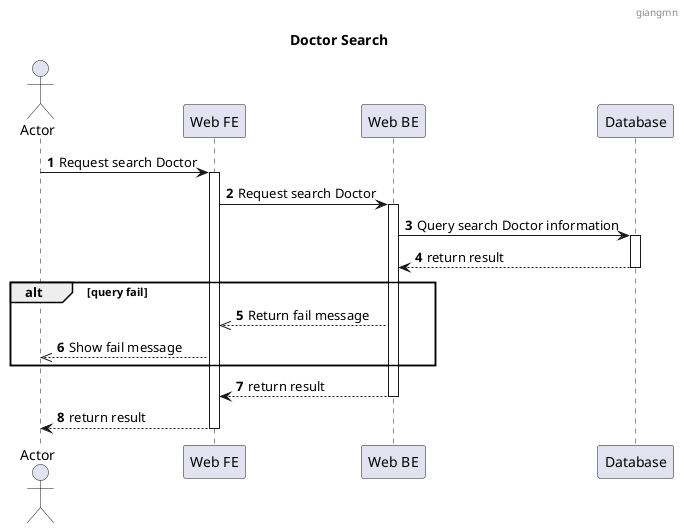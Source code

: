 @startuml
header : giangmn
title: Doctor Search
autonumber

actor "Actor" as a
participant "Web FE" as fe
participant "Web BE" as be
participant "Database" as db

a->fe: Request search Doctor
fe++
fe -> be: Request search Doctor
be++
be -> db: Query search Doctor information
db++
db --> be: return result
db--
alt query fail
be -->> fe: Return fail message
fe -->> a: Show fail message
end
be--> fe: return result
be--
fe--> a: return result
fe--
@enduml